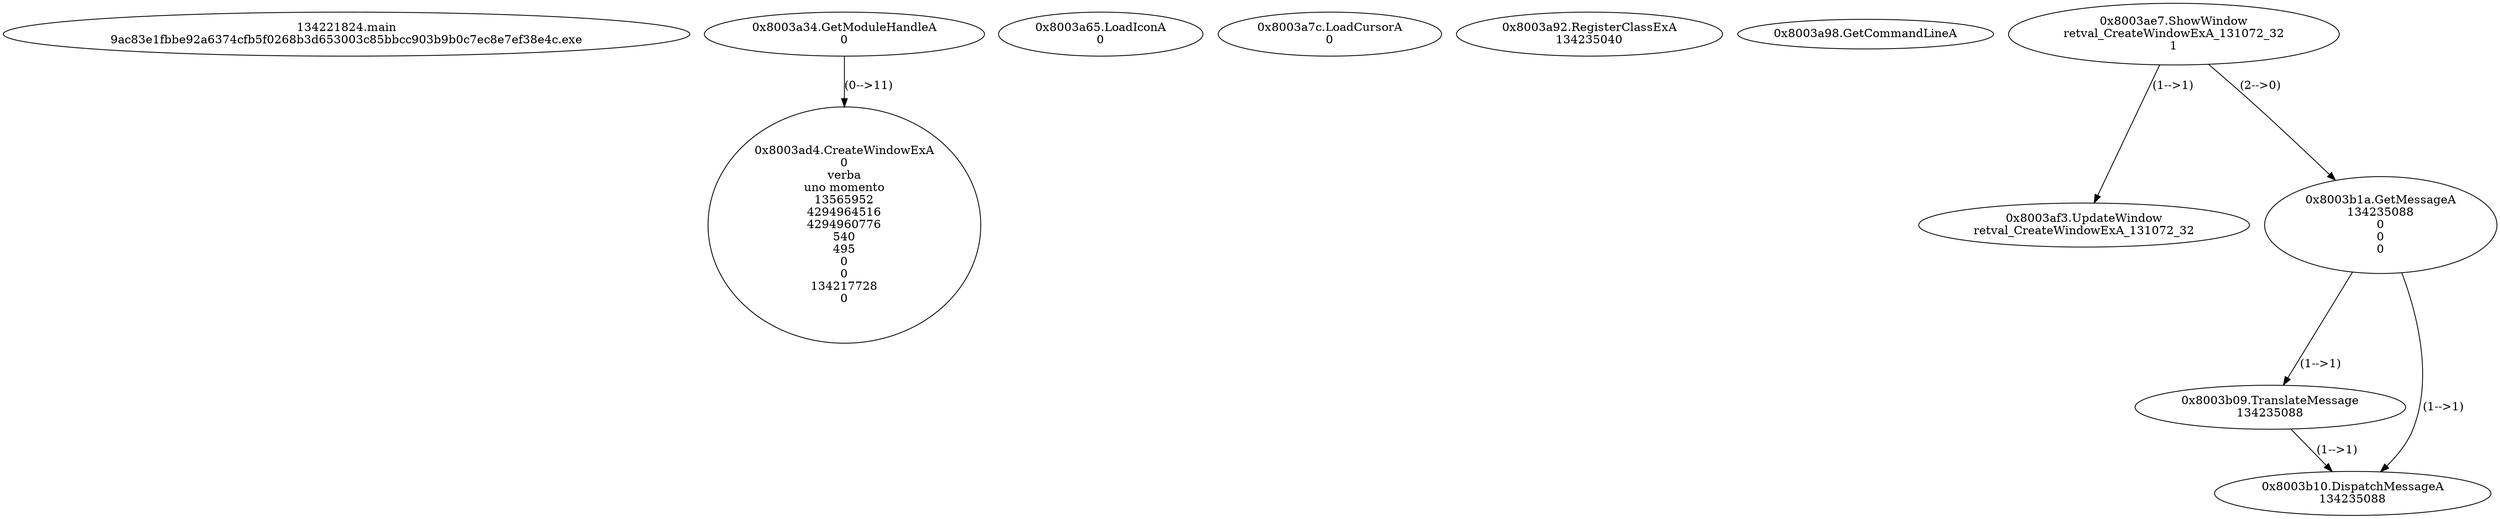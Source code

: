 // Global SCDG with merge call
digraph {
	0 [label="134221824.main
9ac83e1fbbe92a6374cfb5f0268b3d653003c85bbcc903b9b0c7ec8e7ef38e4c.exe"]
	1 [label="0x8003a34.GetModuleHandleA
0"]
	2 [label="0x8003a65.LoadIconA
0
"]
	3 [label="0x8003a7c.LoadCursorA
0
"]
	4 [label="0x8003a92.RegisterClassExA
134235040"]
	5 [label="0x8003a98.GetCommandLineA
"]
	6 [label="0x8003ad4.CreateWindowExA
0
verba
uno momento
13565952
4294964516
4294960776
540
495
0
0
134217728
0"]
	1 -> 6 [label="(0-->11)"]
	7 [label="0x8003ae7.ShowWindow
retval_CreateWindowExA_131072_32
1"]
	8 [label="0x8003af3.UpdateWindow
retval_CreateWindowExA_131072_32"]
	7 -> 8 [label="(1-->1)"]
	9 [label="0x8003b1a.GetMessageA
134235088
0
0
0"]
	7 -> 9 [label="(2-->0)"]
	10 [label="0x8003b09.TranslateMessage
134235088"]
	9 -> 10 [label="(1-->1)"]
	11 [label="0x8003b10.DispatchMessageA
134235088"]
	9 -> 11 [label="(1-->1)"]
	10 -> 11 [label="(1-->1)"]
}
